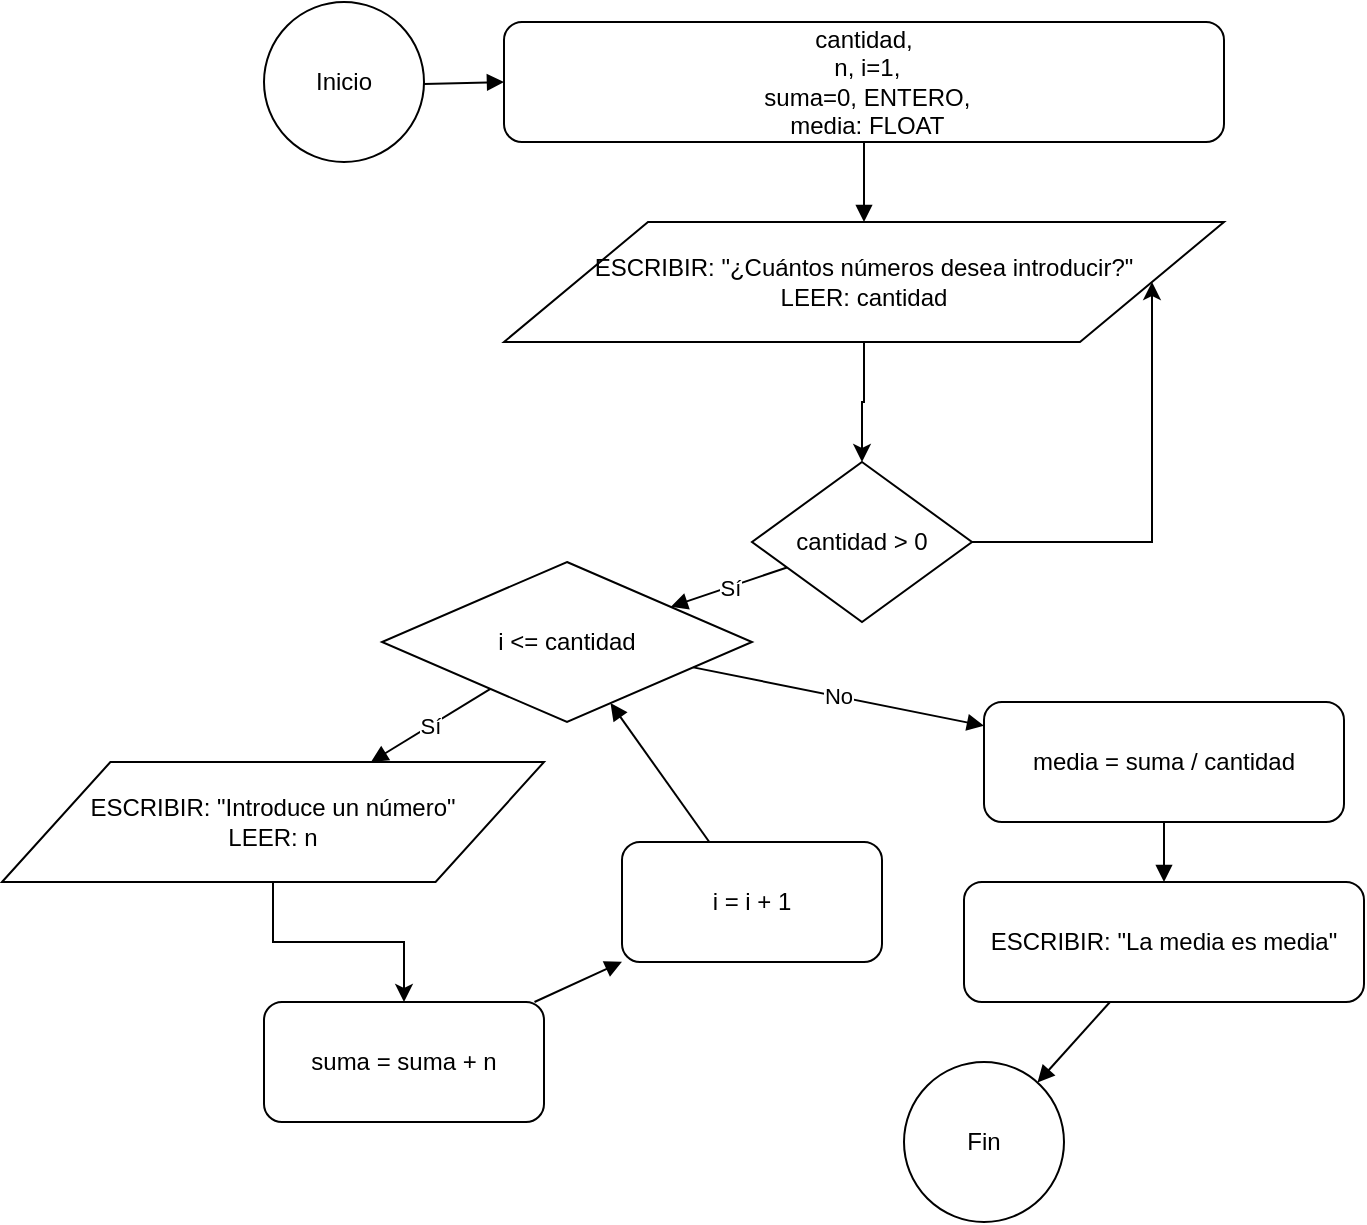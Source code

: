 <mxfile>
    <diagram id="v9i8Jahp2nJWpb2peRrk" name="Página-2">
        <mxGraphModel dx="1109" dy="799" grid="1" gridSize="10" guides="1" tooltips="1" connect="1" arrows="1" fold="1" page="1" pageScale="1" pageWidth="827" pageHeight="1169" math="0" shadow="0">
            <root>
                <mxCell id="0"/>
                <mxCell id="1" parent="0"/>
                <mxCell id="od2V7SQeQcJkGa4sIdTc-1" value="Inicio" style="ellipse;whiteSpace=wrap;html=1;aspect=fixed;" parent="1" vertex="1">
                    <mxGeometry x="170" width="80" height="80" as="geometry"/>
                </mxCell>
                <mxCell id="od2V7SQeQcJkGa4sIdTc-2" value="cantidad,&lt;div&gt;&amp;nbsp;n, i=1,&lt;/div&gt;&lt;div&gt;&amp;nbsp;suma=0, ENTERO,&lt;/div&gt;&lt;div&gt;&amp;nbsp;media: FLOAT&lt;/div&gt;" style="rounded=1;whiteSpace=wrap;html=1;" parent="1" vertex="1">
                    <mxGeometry x="290" y="10" width="360" height="60" as="geometry"/>
                </mxCell>
                <mxCell id="od2V7SQeQcJkGa4sIdTc-29" value="" style="edgeStyle=orthogonalEdgeStyle;rounded=0;orthogonalLoop=1;jettySize=auto;html=1;" parent="1" source="od2V7SQeQcJkGa4sIdTc-3" target="od2V7SQeQcJkGa4sIdTc-5" edge="1">
                    <mxGeometry relative="1" as="geometry"/>
                </mxCell>
                <mxCell id="od2V7SQeQcJkGa4sIdTc-3" value="ESCRIBIR: &quot;¿Cuántos números desea introducir?&quot;&lt;br&gt;LEER: cantidad" style="shape=parallelogram;perimeter=parallelogramPerimeter;whiteSpace=wrap;html=1;" parent="1" vertex="1">
                    <mxGeometry x="290" y="110" width="360" height="60" as="geometry"/>
                </mxCell>
                <mxCell id="od2V7SQeQcJkGa4sIdTc-28" style="edgeStyle=orthogonalEdgeStyle;rounded=0;orthogonalLoop=1;jettySize=auto;html=1;exitX=1;exitY=0.5;exitDx=0;exitDy=0;entryX=1;entryY=0.5;entryDx=0;entryDy=0;" parent="1" source="od2V7SQeQcJkGa4sIdTc-5" target="od2V7SQeQcJkGa4sIdTc-3" edge="1">
                    <mxGeometry relative="1" as="geometry"/>
                </mxCell>
                <mxCell id="od2V7SQeQcJkGa4sIdTc-5" value="cantidad &amp;gt; 0" style="rhombus;whiteSpace=wrap;html=1;" parent="1" vertex="1">
                    <mxGeometry x="414" y="230" width="110" height="80" as="geometry"/>
                </mxCell>
                <mxCell id="od2V7SQeQcJkGa4sIdTc-6" value="i &amp;lt;= cantidad" style="rhombus;whiteSpace=wrap;html=1;" parent="1" vertex="1">
                    <mxGeometry x="229" y="280" width="185" height="80" as="geometry"/>
                </mxCell>
                <mxCell id="od2V7SQeQcJkGa4sIdTc-30" value="" style="edgeStyle=orthogonalEdgeStyle;rounded=0;orthogonalLoop=1;jettySize=auto;html=1;" parent="1" source="od2V7SQeQcJkGa4sIdTc-7" target="od2V7SQeQcJkGa4sIdTc-9" edge="1">
                    <mxGeometry relative="1" as="geometry"/>
                </mxCell>
                <mxCell id="od2V7SQeQcJkGa4sIdTc-7" value="ESCRIBIR: &quot;Introduce un número&quot;&lt;div&gt;LEER: n&lt;/div&gt;" style="shape=parallelogram;perimeter=parallelogramPerimeter;whiteSpace=wrap;html=1;" parent="1" vertex="1">
                    <mxGeometry x="39" y="380" width="271" height="60" as="geometry"/>
                </mxCell>
                <mxCell id="od2V7SQeQcJkGa4sIdTc-9" value="suma = suma + n" style="rounded=1;whiteSpace=wrap;html=1;" parent="1" vertex="1">
                    <mxGeometry x="170" y="500" width="140" height="60" as="geometry"/>
                </mxCell>
                <mxCell id="od2V7SQeQcJkGa4sIdTc-10" value="i = i + 1" style="rounded=1;whiteSpace=wrap;html=1;" parent="1" vertex="1">
                    <mxGeometry x="349" y="420" width="130" height="60" as="geometry"/>
                </mxCell>
                <mxCell id="od2V7SQeQcJkGa4sIdTc-11" value="media = suma / cantidad" style="rounded=1;whiteSpace=wrap;html=1;" parent="1" vertex="1">
                    <mxGeometry x="530" y="350" width="180" height="60" as="geometry"/>
                </mxCell>
                <mxCell id="od2V7SQeQcJkGa4sIdTc-12" value="ESCRIBIR: &quot;La media es media&quot;" style="rounded=1;whiteSpace=wrap;html=1;" parent="1" vertex="1">
                    <mxGeometry x="520" y="440" width="200" height="60" as="geometry"/>
                </mxCell>
                <mxCell id="od2V7SQeQcJkGa4sIdTc-13" value="Fin" style="ellipse;whiteSpace=wrap;html=1;aspect=fixed;" parent="1" vertex="1">
                    <mxGeometry x="490" y="530" width="80" height="80" as="geometry"/>
                </mxCell>
                <mxCell id="od2V7SQeQcJkGa4sIdTc-14" value="" style="endArrow=block;rounded=1;html=1;" parent="1" source="od2V7SQeQcJkGa4sIdTc-1" target="od2V7SQeQcJkGa4sIdTc-2" edge="1">
                    <mxGeometry relative="1" as="geometry"/>
                </mxCell>
                <mxCell id="od2V7SQeQcJkGa4sIdTc-15" value="" style="endArrow=block;rounded=1;html=1;" parent="1" source="od2V7SQeQcJkGa4sIdTc-2" target="od2V7SQeQcJkGa4sIdTc-3" edge="1">
                    <mxGeometry relative="1" as="geometry"/>
                </mxCell>
                <mxCell id="od2V7SQeQcJkGa4sIdTc-18" value="Sí" style="endArrow=block;rounded=1;html=1;" parent="1" source="od2V7SQeQcJkGa4sIdTc-5" target="od2V7SQeQcJkGa4sIdTc-6" edge="1">
                    <mxGeometry relative="1" as="geometry"/>
                </mxCell>
                <mxCell id="od2V7SQeQcJkGa4sIdTc-20" value="Sí" style="endArrow=block;rounded=1;html=1;" parent="1" source="od2V7SQeQcJkGa4sIdTc-6" target="od2V7SQeQcJkGa4sIdTc-7" edge="1">
                    <mxGeometry relative="1" as="geometry"/>
                </mxCell>
                <mxCell id="od2V7SQeQcJkGa4sIdTc-21" value="No" style="endArrow=block;rounded=1;html=1;" parent="1" source="od2V7SQeQcJkGa4sIdTc-6" target="od2V7SQeQcJkGa4sIdTc-11" edge="1">
                    <mxGeometry relative="1" as="geometry"/>
                </mxCell>
                <mxCell id="od2V7SQeQcJkGa4sIdTc-24" value="" style="endArrow=block;rounded=1;html=1;" parent="1" source="od2V7SQeQcJkGa4sIdTc-9" target="od2V7SQeQcJkGa4sIdTc-10" edge="1">
                    <mxGeometry relative="1" as="geometry"/>
                </mxCell>
                <mxCell id="od2V7SQeQcJkGa4sIdTc-25" value="" style="endArrow=block;rounded=1;html=1;" parent="1" source="od2V7SQeQcJkGa4sIdTc-10" target="od2V7SQeQcJkGa4sIdTc-6" edge="1">
                    <mxGeometry relative="1" as="geometry"/>
                </mxCell>
                <mxCell id="od2V7SQeQcJkGa4sIdTc-26" value="" style="endArrow=block;rounded=1;html=1;" parent="1" source="od2V7SQeQcJkGa4sIdTc-11" target="od2V7SQeQcJkGa4sIdTc-12" edge="1">
                    <mxGeometry relative="1" as="geometry"/>
                </mxCell>
                <mxCell id="od2V7SQeQcJkGa4sIdTc-27" value="" style="endArrow=block;rounded=1;html=1;" parent="1" source="od2V7SQeQcJkGa4sIdTc-12" target="od2V7SQeQcJkGa4sIdTc-13" edge="1">
                    <mxGeometry relative="1" as="geometry"/>
                </mxCell>
            </root>
        </mxGraphModel>
    </diagram>
</mxfile>